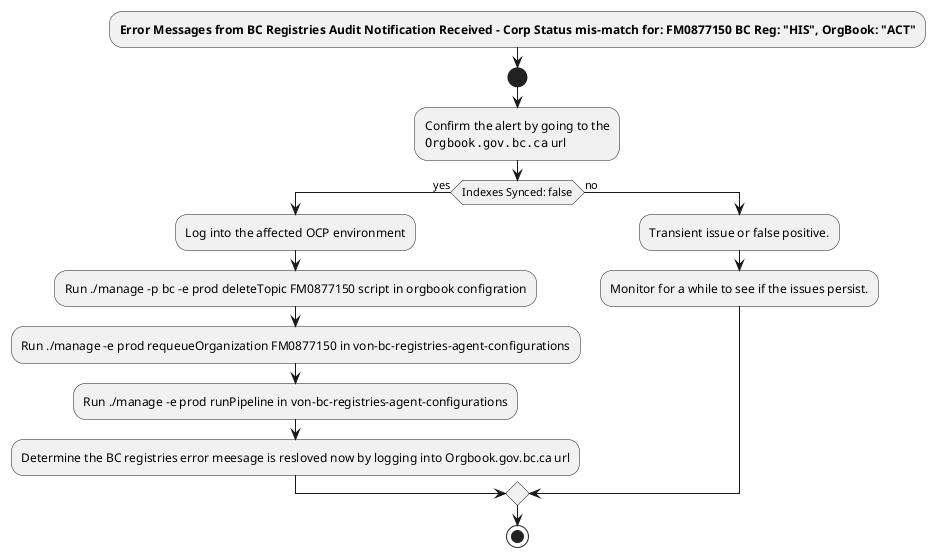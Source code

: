@startuml

:**Error Messages from BC Registries Audit Notification Received - Corp Status mis-match for: FM0877150 BC Reg: "HIS", OrgBook: "ACT"**;
start
:Confirm the alert by going to the 
""Orgbook.gov.bc.ca"" url;
if (Indexes Synced: false) then (yes)
  :Log into the affected OCP environment;
  :Run ./manage -p bc -e prod deleteTopic FM0877150 script in orgbook configration; 
  :Run ./manage -e prod requeueOrganization FM0877150 in von-bc-registries-agent-configurations;
  :Run ./manage -e prod runPipeline in von-bc-registries-agent-configurations;
  :Determine the BC registries error meesage is resloved now by logging into Orgbook.gov.bc.ca url;
else (no)
    :Transient issue or false positive.;
    :Monitor for a while to see if the issues persist.;
endif
stop
@enduml
